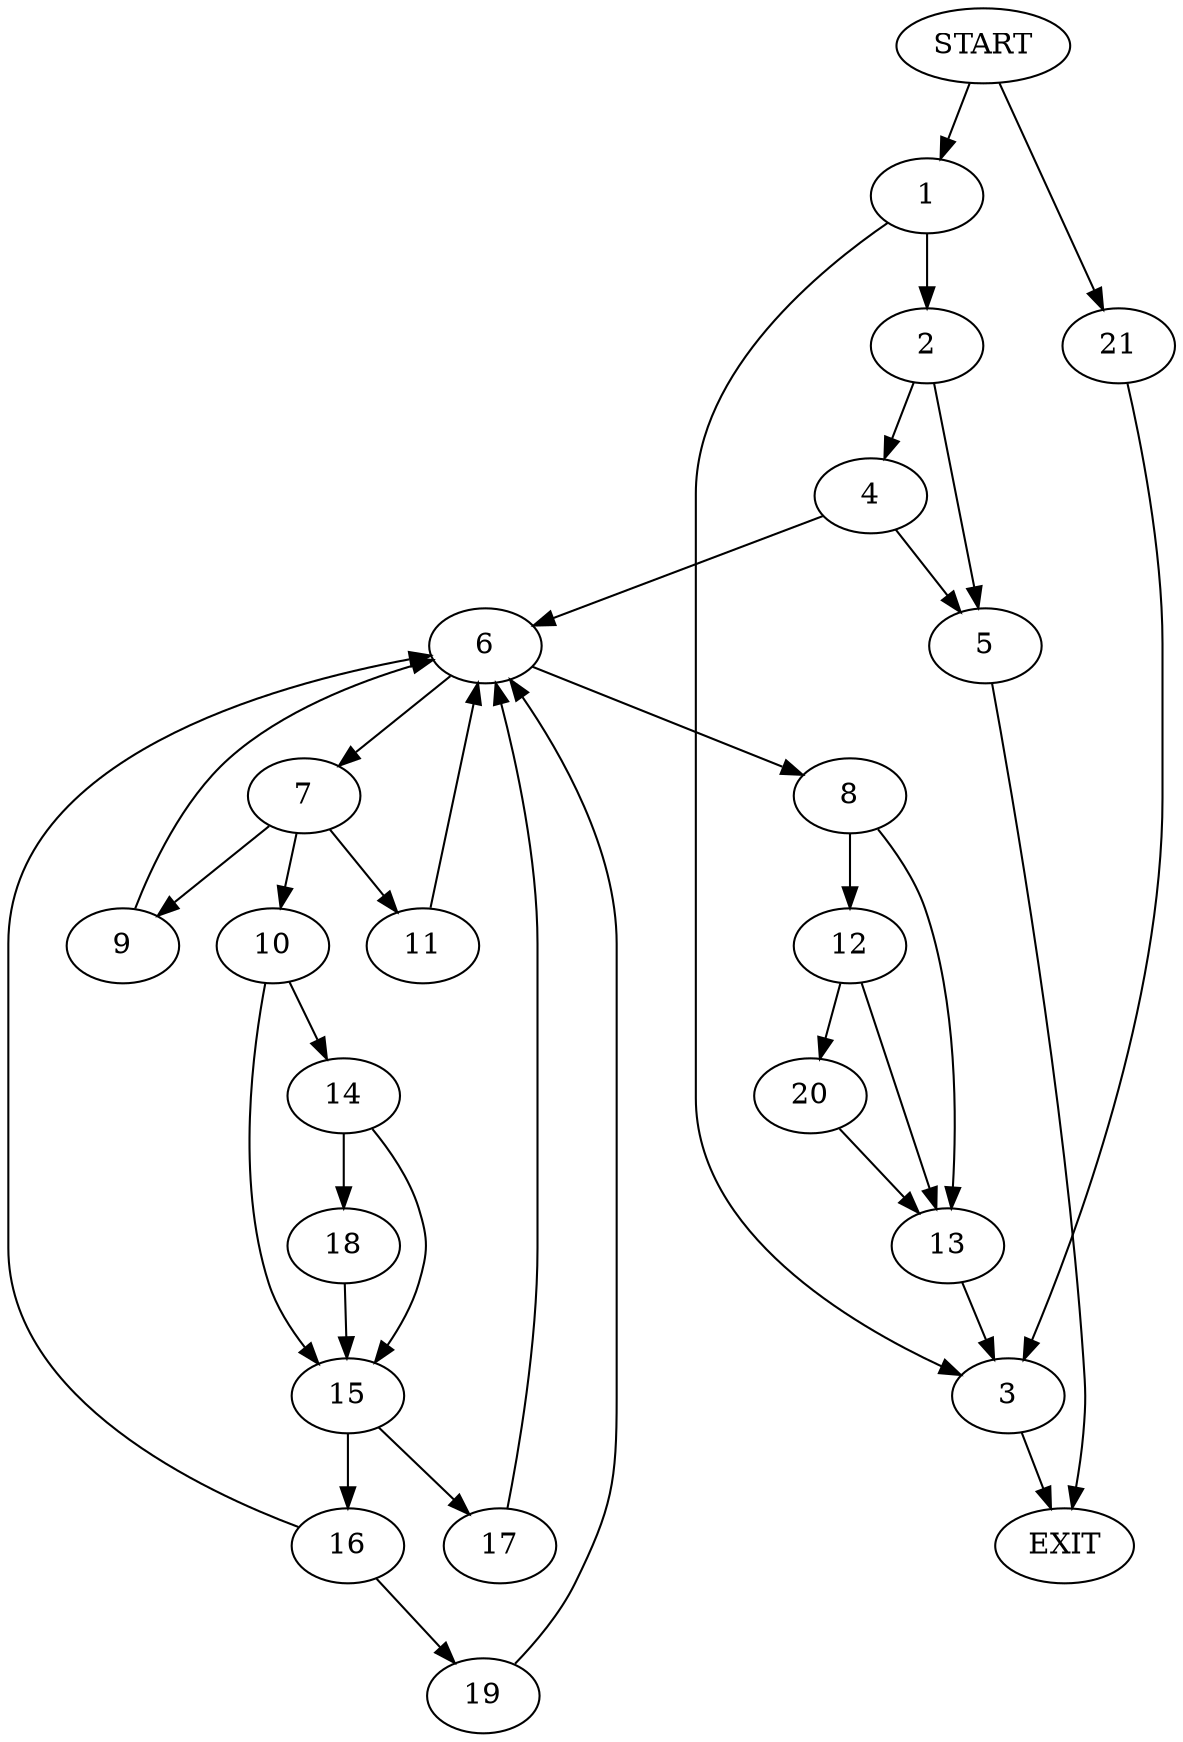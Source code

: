 digraph {
0 [label="START"]
22 [label="EXIT"]
0 -> 1
1 -> 2
1 -> 3
2 -> 4
2 -> 5
3 -> 22
5 -> 22
4 -> 5
4 -> 6
6 -> 7
6 -> 8
7 -> 9
7 -> 10
7 -> 11
8 -> 12
8 -> 13
9 -> 6
10 -> 14
10 -> 15
11 -> 6
15 -> 16
15 -> 17
14 -> 18
14 -> 15
18 -> 15
16 -> 19
16 -> 6
17 -> 6
19 -> 6
12 -> 20
12 -> 13
13 -> 3
20 -> 13
0 -> 21
21 -> 3
}
